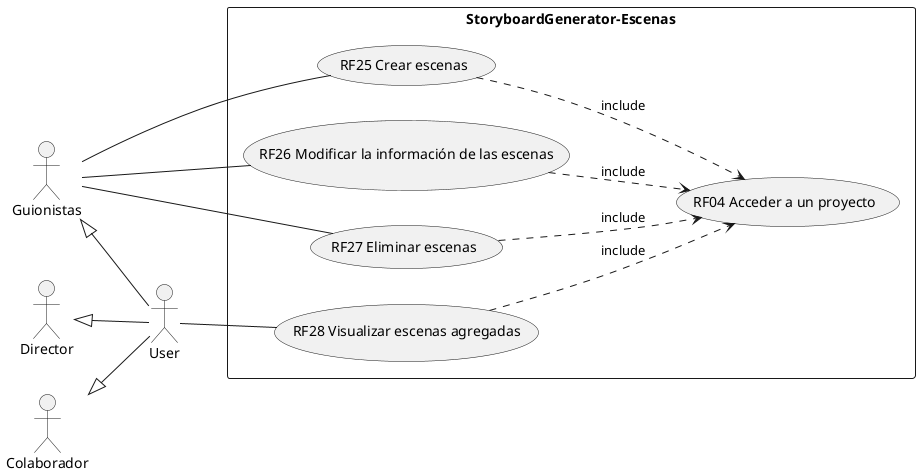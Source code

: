 @startuml StoryboarGenerator-CDS

    left to right direction
    skinparam packageStyle rectangle

    actor Director as Dr
    actor Guionistas as Gn
    actor Colaborador as Cl
    actor User as Us

    rectangle StoryboardGenerator-Escenas{
        usecase "RF04 Acceder a un proyecto" as RF04
        usecase "RF25 Crear escenas" as RF25
        usecase "RF26 Modificar la información de las escenas" as RF26
        usecase "RF27 Eliminar escenas" as RF27
        usecase "RF28 Visualizar escenas agregadas" as RF28
    }


    Dr <|-down- Us
    Gn <|-down- Us
    Cl <|-down- Us
    Gn -- RF25
    Gn -- RF26
    Gn -- RF27
    Us -- RF28

    RF25 ..> RF04:include
    RF26 ..> RF04:include
    RF27 ..> RF04:include
    RF28 ..> RF04:include

@enduml